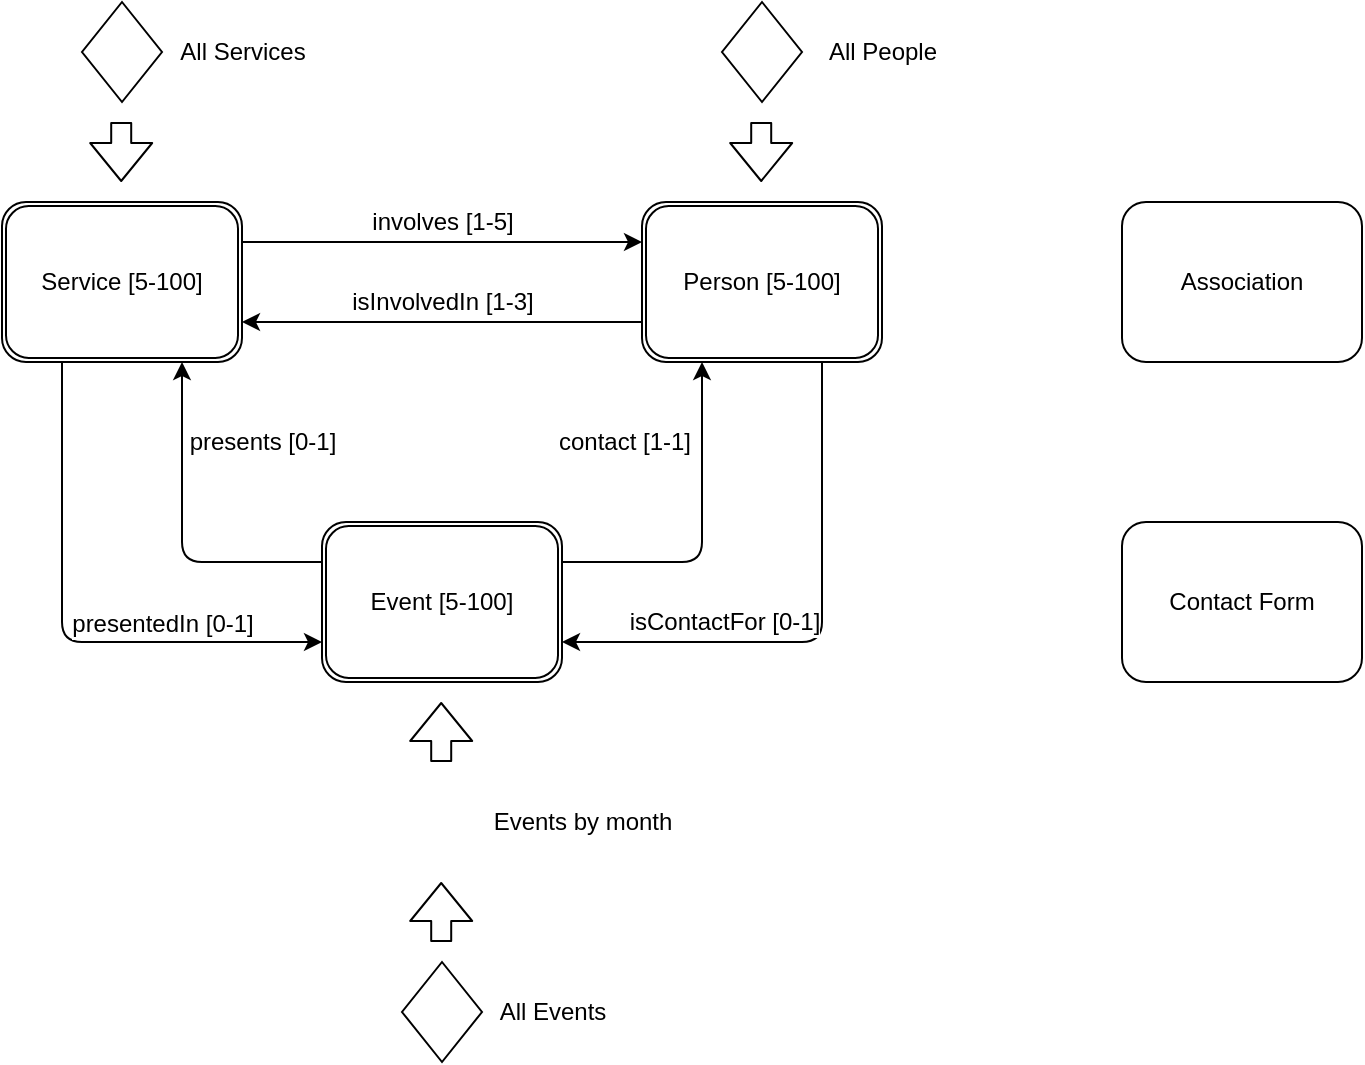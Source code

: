 <mxfile version="12.9.6" type="github">
  <diagram id="02oqcfpk3BLxGNDMRyXa" name="Page-1">
    <mxGraphModel dx="1186" dy="714" grid="1" gridSize="10" guides="1" tooltips="1" connect="1" arrows="1" fold="1" page="1" pageScale="1" pageWidth="827" pageHeight="1169" math="0" shadow="0">
      <root>
        <mxCell id="0" />
        <mxCell id="1" parent="0" />
        <mxCell id="QOGCJ_LkCqJadUe-3F2g-10" style="rounded=1;orthogonalLoop=1;jettySize=auto;html=1;exitX=0.25;exitY=1;exitDx=0;exitDy=0;entryX=0;entryY=0.75;entryDx=0;entryDy=0;edgeStyle=orthogonalEdgeStyle;" edge="1" parent="1" source="QOGCJ_LkCqJadUe-3F2g-6" target="QOGCJ_LkCqJadUe-3F2g-8">
          <mxGeometry relative="1" as="geometry" />
        </mxCell>
        <mxCell id="QOGCJ_LkCqJadUe-3F2g-19" value="presentedIn [0-1]" style="text;html=1;align=center;verticalAlign=middle;resizable=0;points=[];labelBackgroundColor=#ffffff;" vertex="1" connectable="0" parent="QOGCJ_LkCqJadUe-3F2g-10">
          <mxGeometry x="-0.187" y="-1" relative="1" as="geometry">
            <mxPoint x="50.97" y="20.4" as="offset" />
          </mxGeometry>
        </mxCell>
        <mxCell id="QOGCJ_LkCqJadUe-3F2g-14" style="edgeStyle=orthogonalEdgeStyle;rounded=1;orthogonalLoop=1;jettySize=auto;html=1;exitX=1;exitY=0.25;exitDx=0;exitDy=0;entryX=0;entryY=0.25;entryDx=0;entryDy=0;" edge="1" parent="1" source="QOGCJ_LkCqJadUe-3F2g-6" target="QOGCJ_LkCqJadUe-3F2g-7">
          <mxGeometry relative="1" as="geometry" />
        </mxCell>
        <mxCell id="QOGCJ_LkCqJadUe-3F2g-16" value="involves [1-5]" style="text;html=1;align=center;verticalAlign=middle;resizable=0;points=[];labelBackgroundColor=#ffffff;" vertex="1" connectable="0" parent="QOGCJ_LkCqJadUe-3F2g-14">
          <mxGeometry x="0.023" y="-1" relative="1" as="geometry">
            <mxPoint x="-2.4" y="-11" as="offset" />
          </mxGeometry>
        </mxCell>
        <mxCell id="QOGCJ_LkCqJadUe-3F2g-6" value="Service [5-100]" style="shape=ext;double=1;rounded=1;whiteSpace=wrap;html=1;" vertex="1" parent="1">
          <mxGeometry x="80" y="120" width="120" height="80" as="geometry" />
        </mxCell>
        <mxCell id="QOGCJ_LkCqJadUe-3F2g-13" style="edgeStyle=orthogonalEdgeStyle;rounded=1;orthogonalLoop=1;jettySize=auto;html=1;exitX=0.75;exitY=1;exitDx=0;exitDy=0;entryX=1;entryY=0.75;entryDx=0;entryDy=0;" edge="1" parent="1" source="QOGCJ_LkCqJadUe-3F2g-7" target="QOGCJ_LkCqJadUe-3F2g-8">
          <mxGeometry relative="1" as="geometry" />
        </mxCell>
        <mxCell id="QOGCJ_LkCqJadUe-3F2g-21" value="isContactFor [0-1]" style="text;html=1;align=center;verticalAlign=middle;resizable=0;points=[];labelBackgroundColor=#ffffff;" vertex="1" connectable="0" parent="QOGCJ_LkCqJadUe-3F2g-13">
          <mxGeometry x="0.052" y="-39" relative="1" as="geometry">
            <mxPoint x="-47.64" y="29" as="offset" />
          </mxGeometry>
        </mxCell>
        <mxCell id="QOGCJ_LkCqJadUe-3F2g-15" style="edgeStyle=orthogonalEdgeStyle;rounded=1;orthogonalLoop=1;jettySize=auto;html=1;exitX=0;exitY=0.75;exitDx=0;exitDy=0;entryX=1;entryY=0.75;entryDx=0;entryDy=0;" edge="1" parent="1" source="QOGCJ_LkCqJadUe-3F2g-7" target="QOGCJ_LkCqJadUe-3F2g-6">
          <mxGeometry relative="1" as="geometry" />
        </mxCell>
        <mxCell id="QOGCJ_LkCqJadUe-3F2g-18" value="isInvolvedIn [1-3]" style="text;html=1;align=center;verticalAlign=middle;resizable=0;points=[];labelBackgroundColor=#ffffff;" vertex="1" connectable="0" parent="QOGCJ_LkCqJadUe-3F2g-15">
          <mxGeometry x="0.15" relative="1" as="geometry">
            <mxPoint x="15.2" y="-10" as="offset" />
          </mxGeometry>
        </mxCell>
        <mxCell id="QOGCJ_LkCqJadUe-3F2g-7" value="Person [5-100]" style="shape=ext;double=1;rounded=1;whiteSpace=wrap;html=1;" vertex="1" parent="1">
          <mxGeometry x="400" y="120" width="120" height="80" as="geometry" />
        </mxCell>
        <mxCell id="QOGCJ_LkCqJadUe-3F2g-11" style="edgeStyle=orthogonalEdgeStyle;rounded=1;orthogonalLoop=1;jettySize=auto;html=1;exitX=0;exitY=0.25;exitDx=0;exitDy=0;entryX=0.75;entryY=1;entryDx=0;entryDy=0;" edge="1" parent="1" source="QOGCJ_LkCqJadUe-3F2g-8" target="QOGCJ_LkCqJadUe-3F2g-6">
          <mxGeometry relative="1" as="geometry" />
        </mxCell>
        <mxCell id="QOGCJ_LkCqJadUe-3F2g-20" value="presents [0-1]" style="text;html=1;align=center;verticalAlign=middle;resizable=0;points=[];labelBackgroundColor=#ffffff;" vertex="1" connectable="0" parent="QOGCJ_LkCqJadUe-3F2g-11">
          <mxGeometry x="0.404" y="-3" relative="1" as="geometry">
            <mxPoint x="36.98" y="-10.76" as="offset" />
          </mxGeometry>
        </mxCell>
        <mxCell id="QOGCJ_LkCqJadUe-3F2g-12" style="edgeStyle=orthogonalEdgeStyle;rounded=1;orthogonalLoop=1;jettySize=auto;html=1;exitX=1;exitY=0.25;exitDx=0;exitDy=0;entryX=0.25;entryY=1;entryDx=0;entryDy=0;" edge="1" parent="1" source="QOGCJ_LkCqJadUe-3F2g-8" target="QOGCJ_LkCqJadUe-3F2g-7">
          <mxGeometry relative="1" as="geometry">
            <mxPoint x="420" y="290" as="targetPoint" />
          </mxGeometry>
        </mxCell>
        <mxCell id="QOGCJ_LkCqJadUe-3F2g-22" value="contact [1-1]" style="text;html=1;align=center;verticalAlign=middle;resizable=0;points=[];labelBackgroundColor=#ffffff;" vertex="1" connectable="0" parent="QOGCJ_LkCqJadUe-3F2g-12">
          <mxGeometry x="-0.507" y="2" relative="1" as="geometry">
            <mxPoint x="-11.6" y="-58" as="offset" />
          </mxGeometry>
        </mxCell>
        <mxCell id="QOGCJ_LkCqJadUe-3F2g-8" value="Event [5-100]" style="shape=ext;double=1;rounded=1;whiteSpace=wrap;html=1;" vertex="1" parent="1">
          <mxGeometry x="240" y="280" width="120" height="80" as="geometry" />
        </mxCell>
        <mxCell id="QOGCJ_LkCqJadUe-3F2g-9" value="Association" style="rounded=1;whiteSpace=wrap;html=1;" vertex="1" parent="1">
          <mxGeometry x="640" y="120" width="120" height="80" as="geometry" />
        </mxCell>
        <mxCell id="QOGCJ_LkCqJadUe-3F2g-26" value="" style="shape=image;html=1;verticalAlign=top;verticalLabelPosition=bottom;labelBackgroundColor=#ffffff;imageAspect=0;aspect=fixed;image=https://cdn1.iconfinder.com/data/icons/shapes-101/300/Diamond-128.png" vertex="1" parent="1">
          <mxGeometry x="280" y="410" width="40" height="40" as="geometry" />
        </mxCell>
        <mxCell id="QOGCJ_LkCqJadUe-3F2g-27" value="" style="rhombus;whiteSpace=wrap;html=1;" vertex="1" parent="1">
          <mxGeometry x="120" y="20" width="40" height="50" as="geometry" />
        </mxCell>
        <mxCell id="QOGCJ_LkCqJadUe-3F2g-28" value="" style="shape=flexArrow;endArrow=classic;html=1;" edge="1" parent="1">
          <mxGeometry width="50" height="50" relative="1" as="geometry">
            <mxPoint x="139.6" y="80" as="sourcePoint" />
            <mxPoint x="139.6" y="110" as="targetPoint" />
          </mxGeometry>
        </mxCell>
        <mxCell id="QOGCJ_LkCqJadUe-3F2g-29" value="All Services" style="text;html=1;align=center;verticalAlign=middle;resizable=0;points=[];autosize=1;" vertex="1" parent="1">
          <mxGeometry x="160" y="35" width="80" height="20" as="geometry" />
        </mxCell>
        <mxCell id="QOGCJ_LkCqJadUe-3F2g-30" value="" style="rhombus;whiteSpace=wrap;html=1;" vertex="1" parent="1">
          <mxGeometry x="440" y="20" width="40" height="50" as="geometry" />
        </mxCell>
        <mxCell id="QOGCJ_LkCqJadUe-3F2g-31" value="" style="shape=flexArrow;endArrow=classic;html=1;" edge="1" parent="1">
          <mxGeometry width="50" height="50" relative="1" as="geometry">
            <mxPoint x="459.6" y="80" as="sourcePoint" />
            <mxPoint x="459.6" y="110" as="targetPoint" />
          </mxGeometry>
        </mxCell>
        <mxCell id="QOGCJ_LkCqJadUe-3F2g-32" value="All People" style="text;html=1;align=center;verticalAlign=middle;resizable=0;points=[];autosize=1;" vertex="1" parent="1">
          <mxGeometry x="485" y="35" width="70" height="20" as="geometry" />
        </mxCell>
        <mxCell id="QOGCJ_LkCqJadUe-3F2g-33" value="" style="shape=flexArrow;endArrow=classic;html=1;" edge="1" parent="1">
          <mxGeometry width="50" height="50" relative="1" as="geometry">
            <mxPoint x="299.6" y="400" as="sourcePoint" />
            <mxPoint x="299.6" y="370" as="targetPoint" />
          </mxGeometry>
        </mxCell>
        <mxCell id="QOGCJ_LkCqJadUe-3F2g-34" value="Events by month" style="text;html=1;align=center;verticalAlign=middle;resizable=0;points=[];autosize=1;" vertex="1" parent="1">
          <mxGeometry x="320" y="420" width="100" height="20" as="geometry" />
        </mxCell>
        <mxCell id="QOGCJ_LkCqJadUe-3F2g-35" value="" style="rhombus;whiteSpace=wrap;html=1;" vertex="1" parent="1">
          <mxGeometry x="280" y="500" width="40" height="50" as="geometry" />
        </mxCell>
        <mxCell id="QOGCJ_LkCqJadUe-3F2g-37" value="" style="shape=flexArrow;endArrow=classic;html=1;" edge="1" parent="1">
          <mxGeometry width="50" height="50" relative="1" as="geometry">
            <mxPoint x="299.6" y="490" as="sourcePoint" />
            <mxPoint x="299.6" y="460" as="targetPoint" />
          </mxGeometry>
        </mxCell>
        <mxCell id="QOGCJ_LkCqJadUe-3F2g-38" value="All Events" style="text;html=1;align=center;verticalAlign=middle;resizable=0;points=[];autosize=1;" vertex="1" parent="1">
          <mxGeometry x="320" y="515" width="70" height="20" as="geometry" />
        </mxCell>
        <mxCell id="QOGCJ_LkCqJadUe-3F2g-40" value="Contact Form" style="rounded=1;whiteSpace=wrap;html=1;" vertex="1" parent="1">
          <mxGeometry x="640" y="280" width="120" height="80" as="geometry" />
        </mxCell>
      </root>
    </mxGraphModel>
  </diagram>
</mxfile>
